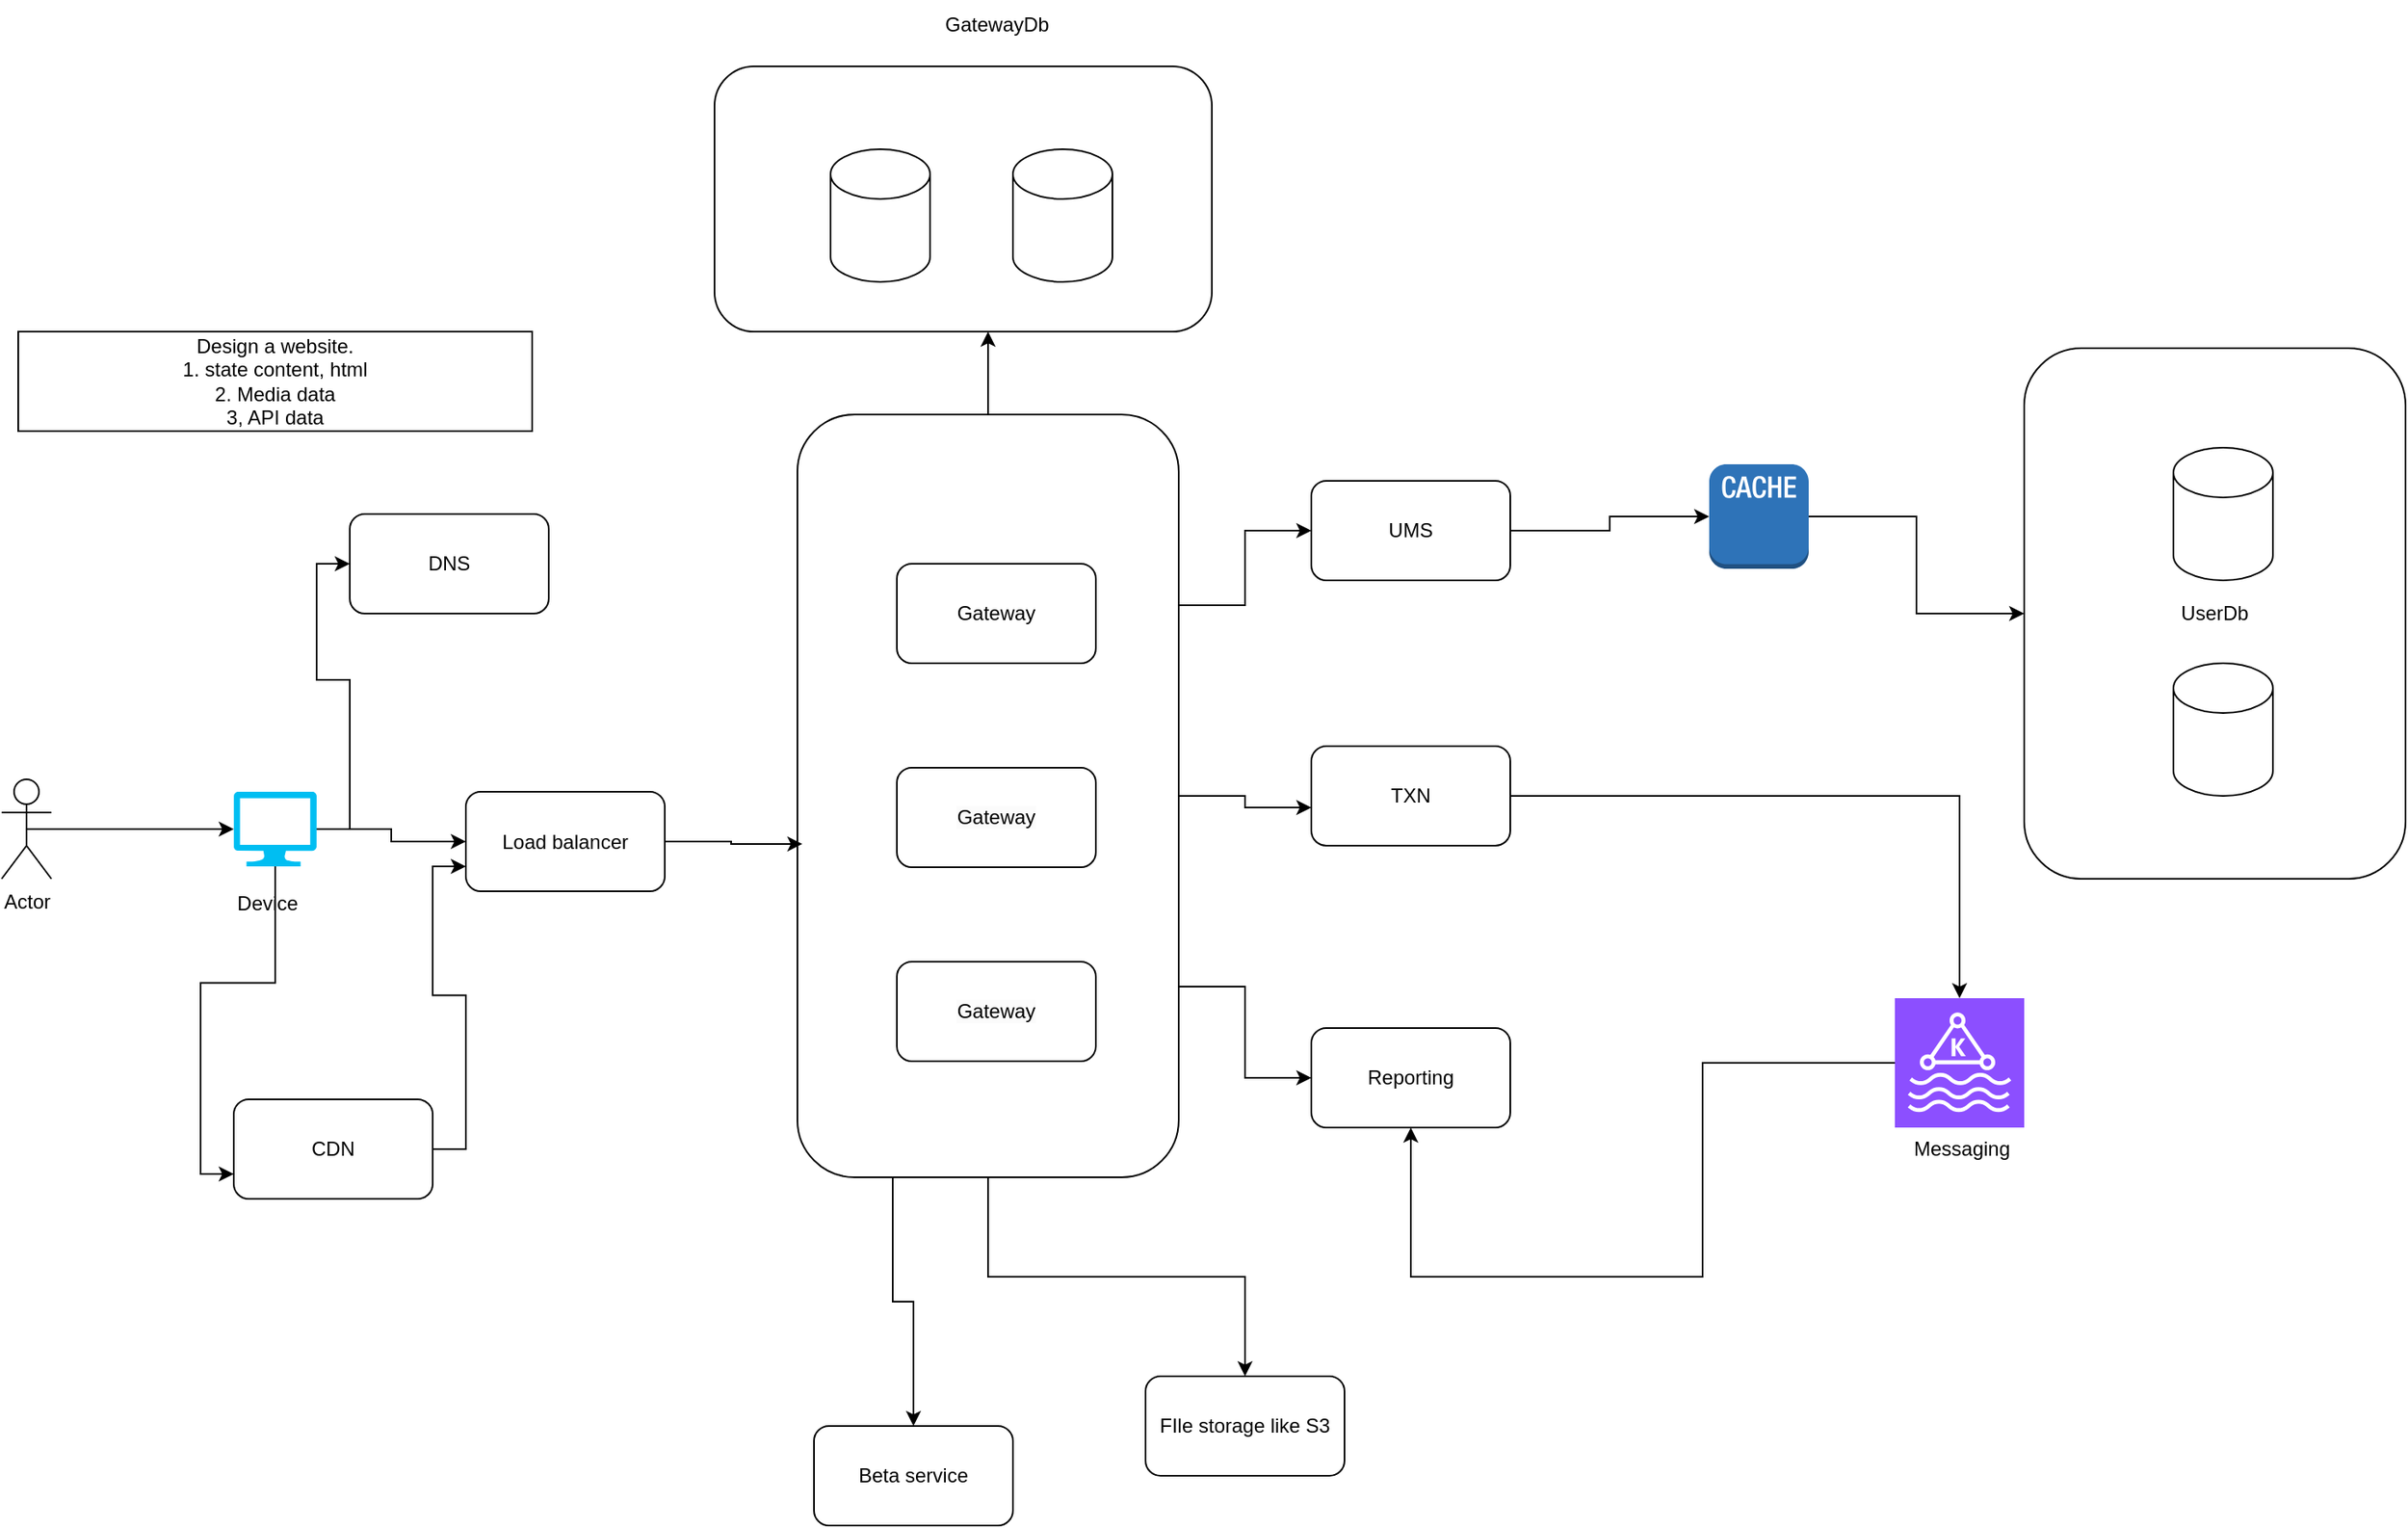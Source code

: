<mxfile version="24.8.9">
  <diagram name="Page-1" id="aBl1eU1t2rR7vrhwCB_T">
    <mxGraphModel dx="2083" dy="2138" grid="1" gridSize="10" guides="1" tooltips="1" connect="1" arrows="1" fold="1" page="1" pageScale="1" pageWidth="850" pageHeight="1100" math="0" shadow="0">
      <root>
        <mxCell id="0" />
        <mxCell id="1" parent="0" />
        <mxCell id="cLRQNobyH-uPPng4tvMj-36" value="" style="rounded=1;whiteSpace=wrap;html=1;" parent="1" vertex="1">
          <mxGeometry x="500" y="-90" width="300" height="160" as="geometry" />
        </mxCell>
        <mxCell id="cLRQNobyH-uPPng4tvMj-23" style="edgeStyle=orthogonalEdgeStyle;rounded=0;orthogonalLoop=1;jettySize=auto;html=1;exitX=1;exitY=0.25;exitDx=0;exitDy=0;entryX=0;entryY=0.5;entryDx=0;entryDy=0;" parent="1" source="cLRQNobyH-uPPng4tvMj-13" target="cLRQNobyH-uPPng4tvMj-15" edge="1">
          <mxGeometry relative="1" as="geometry" />
        </mxCell>
        <mxCell id="cLRQNobyH-uPPng4tvMj-24" style="edgeStyle=orthogonalEdgeStyle;rounded=0;orthogonalLoop=1;jettySize=auto;html=1;exitX=1;exitY=0.75;exitDx=0;exitDy=0;entryX=0;entryY=0.5;entryDx=0;entryDy=0;" parent="1" source="cLRQNobyH-uPPng4tvMj-13" target="cLRQNobyH-uPPng4tvMj-17" edge="1">
          <mxGeometry relative="1" as="geometry" />
        </mxCell>
        <mxCell id="cLRQNobyH-uPPng4tvMj-34" style="edgeStyle=orthogonalEdgeStyle;rounded=0;orthogonalLoop=1;jettySize=auto;html=1;" parent="1" source="cLRQNobyH-uPPng4tvMj-13" edge="1">
          <mxGeometry relative="1" as="geometry">
            <mxPoint x="665" y="70" as="targetPoint" />
          </mxGeometry>
        </mxCell>
        <mxCell id="cLRQNobyH-uPPng4tvMj-47" style="edgeStyle=orthogonalEdgeStyle;rounded=0;orthogonalLoop=1;jettySize=auto;html=1;" parent="1" source="cLRQNobyH-uPPng4tvMj-13" target="cLRQNobyH-uPPng4tvMj-46" edge="1">
          <mxGeometry relative="1" as="geometry" />
        </mxCell>
        <mxCell id="cLRQNobyH-uPPng4tvMj-49" style="edgeStyle=orthogonalEdgeStyle;rounded=0;orthogonalLoop=1;jettySize=auto;html=1;exitX=0.25;exitY=1;exitDx=0;exitDy=0;" parent="1" source="cLRQNobyH-uPPng4tvMj-13" target="cLRQNobyH-uPPng4tvMj-48" edge="1">
          <mxGeometry relative="1" as="geometry" />
        </mxCell>
        <mxCell id="cLRQNobyH-uPPng4tvMj-13" value="" style="rounded=1;whiteSpace=wrap;html=1;" parent="1" vertex="1">
          <mxGeometry x="550" y="120" width="230" height="460" as="geometry" />
        </mxCell>
        <mxCell id="cLRQNobyH-uPPng4tvMj-1" value="Design a website.&lt;div&gt;1. state content, html&lt;/div&gt;&lt;div&gt;2. Media data&lt;/div&gt;&lt;div&gt;3, API data&lt;/div&gt;" style="rounded=0;whiteSpace=wrap;html=1;" parent="1" vertex="1">
          <mxGeometry x="80" y="70" width="310" height="60" as="geometry" />
        </mxCell>
        <mxCell id="cLRQNobyH-uPPng4tvMj-2" value="Actor" style="shape=umlActor;verticalLabelPosition=bottom;verticalAlign=top;html=1;outlineConnect=0;" parent="1" vertex="1">
          <mxGeometry x="70" y="340" width="30" height="60" as="geometry" />
        </mxCell>
        <mxCell id="cLRQNobyH-uPPng4tvMj-27" style="edgeStyle=orthogonalEdgeStyle;rounded=0;orthogonalLoop=1;jettySize=auto;html=1;entryX=0;entryY=0.5;entryDx=0;entryDy=0;" parent="1" source="cLRQNobyH-uPPng4tvMj-3" target="cLRQNobyH-uPPng4tvMj-26" edge="1">
          <mxGeometry relative="1" as="geometry">
            <Array as="points">
              <mxPoint x="280" y="370" />
              <mxPoint x="280" y="280" />
              <mxPoint x="260" y="280" />
              <mxPoint x="260" y="210" />
            </Array>
          </mxGeometry>
        </mxCell>
        <mxCell id="cLRQNobyH-uPPng4tvMj-28" style="edgeStyle=orthogonalEdgeStyle;rounded=0;orthogonalLoop=1;jettySize=auto;html=1;" parent="1" source="cLRQNobyH-uPPng4tvMj-3" target="cLRQNobyH-uPPng4tvMj-6" edge="1">
          <mxGeometry relative="1" as="geometry" />
        </mxCell>
        <mxCell id="cLRQNobyH-uPPng4tvMj-44" style="edgeStyle=orthogonalEdgeStyle;rounded=0;orthogonalLoop=1;jettySize=auto;html=1;exitX=0.5;exitY=1;exitDx=0;exitDy=0;exitPerimeter=0;entryX=0;entryY=0.75;entryDx=0;entryDy=0;" parent="1" source="cLRQNobyH-uPPng4tvMj-3" target="cLRQNobyH-uPPng4tvMj-43" edge="1">
          <mxGeometry relative="1" as="geometry" />
        </mxCell>
        <mxCell id="cLRQNobyH-uPPng4tvMj-3" value="" style="verticalLabelPosition=bottom;html=1;verticalAlign=top;align=center;strokeColor=none;fillColor=#00BEF2;shape=mxgraph.azure.computer;pointerEvents=1;" parent="1" vertex="1">
          <mxGeometry x="210" y="347.5" width="50" height="45" as="geometry" />
        </mxCell>
        <mxCell id="cLRQNobyH-uPPng4tvMj-4" style="edgeStyle=orthogonalEdgeStyle;rounded=0;orthogonalLoop=1;jettySize=auto;html=1;exitX=0.5;exitY=0.5;exitDx=0;exitDy=0;exitPerimeter=0;entryX=0;entryY=0.5;entryDx=0;entryDy=0;entryPerimeter=0;" parent="1" source="cLRQNobyH-uPPng4tvMj-2" target="cLRQNobyH-uPPng4tvMj-3" edge="1">
          <mxGeometry relative="1" as="geometry" />
        </mxCell>
        <mxCell id="cLRQNobyH-uPPng4tvMj-5" value="Device" style="text;html=1;align=center;verticalAlign=middle;resizable=0;points=[];autosize=1;strokeColor=none;fillColor=none;" parent="1" vertex="1">
          <mxGeometry x="200" y="400" width="60" height="30" as="geometry" />
        </mxCell>
        <mxCell id="cLRQNobyH-uPPng4tvMj-10" style="edgeStyle=orthogonalEdgeStyle;rounded=0;orthogonalLoop=1;jettySize=auto;html=1;exitX=1;exitY=0.5;exitDx=0;exitDy=0;entryX=0.013;entryY=0.563;entryDx=0;entryDy=0;entryPerimeter=0;" parent="1" source="cLRQNobyH-uPPng4tvMj-6" target="cLRQNobyH-uPPng4tvMj-13" edge="1">
          <mxGeometry relative="1" as="geometry" />
        </mxCell>
        <mxCell id="cLRQNobyH-uPPng4tvMj-6" value="Load balancer" style="rounded=1;whiteSpace=wrap;html=1;" parent="1" vertex="1">
          <mxGeometry x="350" y="347.5" width="120" height="60" as="geometry" />
        </mxCell>
        <mxCell id="cLRQNobyH-uPPng4tvMj-7" value="Gateway" style="rounded=1;whiteSpace=wrap;html=1;" parent="1" vertex="1">
          <mxGeometry x="610" y="210" width="120" height="60" as="geometry" />
        </mxCell>
        <mxCell id="cLRQNobyH-uPPng4tvMj-8" value="&lt;span style=&quot;caret-color: rgb(0, 0, 0); color: rgb(0, 0, 0); font-family: Helvetica; font-size: 12px; font-style: normal; font-variant-caps: normal; font-weight: 400; letter-spacing: normal; orphans: auto; text-align: center; text-indent: 0px; text-transform: none; white-space: normal; widows: auto; word-spacing: 0px; -webkit-text-stroke-width: 0px; background-color: rgb(251, 251, 251); text-decoration: none; display: inline !important; float: none;&quot;&gt;Gateway&lt;/span&gt;" style="rounded=1;whiteSpace=wrap;html=1;" parent="1" vertex="1">
          <mxGeometry x="610" y="333" width="120" height="60" as="geometry" />
        </mxCell>
        <mxCell id="cLRQNobyH-uPPng4tvMj-9" value="&lt;span style=&quot;caret-color: rgb(0, 0, 0); color: rgb(0, 0, 0); font-family: Helvetica; font-size: 12px; font-style: normal; font-variant-caps: normal; font-weight: 400; letter-spacing: normal; orphans: auto; text-align: center; text-indent: 0px; text-transform: none; white-space: normal; widows: auto; word-spacing: 0px; -webkit-text-stroke-width: 0px; background-color: rgb(251, 251, 251); text-decoration: none; display: inline !important; float: none;&quot;&gt;Gateway&lt;/span&gt;" style="rounded=1;whiteSpace=wrap;html=1;" parent="1" vertex="1">
          <mxGeometry x="610" y="450" width="120" height="60" as="geometry" />
        </mxCell>
        <mxCell id="cLRQNobyH-uPPng4tvMj-15" value="UMS" style="rounded=1;whiteSpace=wrap;html=1;" parent="1" vertex="1">
          <mxGeometry x="860" y="160" width="120" height="60" as="geometry" />
        </mxCell>
        <mxCell id="cLRQNobyH-uPPng4tvMj-40" style="edgeStyle=orthogonalEdgeStyle;rounded=0;orthogonalLoop=1;jettySize=auto;html=1;" parent="1" source="cLRQNobyH-uPPng4tvMj-16" target="cLRQNobyH-uPPng4tvMj-39" edge="1">
          <mxGeometry relative="1" as="geometry" />
        </mxCell>
        <mxCell id="cLRQNobyH-uPPng4tvMj-16" value="TXN" style="rounded=1;whiteSpace=wrap;html=1;" parent="1" vertex="1">
          <mxGeometry x="860" y="320" width="120" height="60" as="geometry" />
        </mxCell>
        <mxCell id="cLRQNobyH-uPPng4tvMj-17" value="Reporting" style="rounded=1;whiteSpace=wrap;html=1;" parent="1" vertex="1">
          <mxGeometry x="860" y="490" width="120" height="60" as="geometry" />
        </mxCell>
        <mxCell id="cLRQNobyH-uPPng4tvMj-22" style="edgeStyle=orthogonalEdgeStyle;rounded=0;orthogonalLoop=1;jettySize=auto;html=1;entryX=0;entryY=0.617;entryDx=0;entryDy=0;entryPerimeter=0;" parent="1" source="cLRQNobyH-uPPng4tvMj-13" target="cLRQNobyH-uPPng4tvMj-16" edge="1">
          <mxGeometry relative="1" as="geometry" />
        </mxCell>
        <mxCell id="cLRQNobyH-uPPng4tvMj-26" value="DNS" style="rounded=1;whiteSpace=wrap;html=1;" parent="1" vertex="1">
          <mxGeometry x="280" y="180" width="120" height="60" as="geometry" />
        </mxCell>
        <mxCell id="cLRQNobyH-uPPng4tvMj-33" style="edgeStyle=orthogonalEdgeStyle;rounded=0;orthogonalLoop=1;jettySize=auto;html=1;" parent="1" source="cLRQNobyH-uPPng4tvMj-30" target="cLRQNobyH-uPPng4tvMj-20" edge="1">
          <mxGeometry relative="1" as="geometry" />
        </mxCell>
        <mxCell id="cLRQNobyH-uPPng4tvMj-30" value="" style="outlineConnect=0;dashed=0;verticalLabelPosition=bottom;verticalAlign=top;align=center;html=1;shape=mxgraph.aws3.cache_node;fillColor=#2E73B8;gradientColor=none;" parent="1" vertex="1">
          <mxGeometry x="1100" y="150" width="60" height="63" as="geometry" />
        </mxCell>
        <mxCell id="cLRQNobyH-uPPng4tvMj-31" value="" style="group" parent="1" vertex="1" connectable="0">
          <mxGeometry x="1290" y="80" width="230" height="320" as="geometry" />
        </mxCell>
        <mxCell id="cLRQNobyH-uPPng4tvMj-20" value="UserDb" style="rounded=1;whiteSpace=wrap;html=1;" parent="cLRQNobyH-uPPng4tvMj-31" vertex="1">
          <mxGeometry width="230" height="320" as="geometry" />
        </mxCell>
        <mxCell id="cLRQNobyH-uPPng4tvMj-18" value="" style="shape=cylinder3;whiteSpace=wrap;html=1;boundedLbl=1;backgroundOutline=1;size=15;" parent="cLRQNobyH-uPPng4tvMj-31" vertex="1">
          <mxGeometry x="90" y="60" width="60" height="80" as="geometry" />
        </mxCell>
        <mxCell id="cLRQNobyH-uPPng4tvMj-19" value="" style="shape=cylinder3;whiteSpace=wrap;html=1;boundedLbl=1;backgroundOutline=1;size=15;" parent="cLRQNobyH-uPPng4tvMj-31" vertex="1">
          <mxGeometry x="90" y="190" width="60" height="80" as="geometry" />
        </mxCell>
        <mxCell id="cLRQNobyH-uPPng4tvMj-32" style="edgeStyle=orthogonalEdgeStyle;rounded=0;orthogonalLoop=1;jettySize=auto;html=1;entryX=0;entryY=0.5;entryDx=0;entryDy=0;entryPerimeter=0;" parent="1" source="cLRQNobyH-uPPng4tvMj-15" target="cLRQNobyH-uPPng4tvMj-30" edge="1">
          <mxGeometry relative="1" as="geometry" />
        </mxCell>
        <mxCell id="cLRQNobyH-uPPng4tvMj-35" value="" style="shape=cylinder3;whiteSpace=wrap;html=1;boundedLbl=1;backgroundOutline=1;size=15;" parent="1" vertex="1">
          <mxGeometry x="570" y="-40" width="60" height="80" as="geometry" />
        </mxCell>
        <mxCell id="cLRQNobyH-uPPng4tvMj-37" value="" style="shape=cylinder3;whiteSpace=wrap;html=1;boundedLbl=1;backgroundOutline=1;size=15;" parent="1" vertex="1">
          <mxGeometry x="680" y="-40" width="60" height="80" as="geometry" />
        </mxCell>
        <mxCell id="cLRQNobyH-uPPng4tvMj-38" value="GatewayDb" style="text;html=1;align=center;verticalAlign=middle;resizable=0;points=[];autosize=1;strokeColor=none;fillColor=none;" parent="1" vertex="1">
          <mxGeometry x="625" y="-130" width="90" height="30" as="geometry" />
        </mxCell>
        <mxCell id="cLRQNobyH-uPPng4tvMj-41" style="edgeStyle=orthogonalEdgeStyle;rounded=0;orthogonalLoop=1;jettySize=auto;html=1;entryX=0.5;entryY=1;entryDx=0;entryDy=0;" parent="1" source="cLRQNobyH-uPPng4tvMj-39" target="cLRQNobyH-uPPng4tvMj-17" edge="1">
          <mxGeometry relative="1" as="geometry">
            <Array as="points">
              <mxPoint x="1096" y="511" />
              <mxPoint x="1096" y="640" />
              <mxPoint x="920" y="640" />
            </Array>
          </mxGeometry>
        </mxCell>
        <mxCell id="cLRQNobyH-uPPng4tvMj-39" value="" style="sketch=0;points=[[0,0,0],[0.25,0,0],[0.5,0,0],[0.75,0,0],[1,0,0],[0,1,0],[0.25,1,0],[0.5,1,0],[0.75,1,0],[1,1,0],[0,0.25,0],[0,0.5,0],[0,0.75,0],[1,0.25,0],[1,0.5,0],[1,0.75,0]];outlineConnect=0;fontColor=#232F3E;fillColor=#8C4FFF;strokeColor=#ffffff;dashed=0;verticalLabelPosition=bottom;verticalAlign=top;align=center;html=1;fontSize=12;fontStyle=0;aspect=fixed;shape=mxgraph.aws4.resourceIcon;resIcon=mxgraph.aws4.managed_streaming_for_kafka;" parent="1" vertex="1">
          <mxGeometry x="1212" y="472" width="78" height="78" as="geometry" />
        </mxCell>
        <mxCell id="cLRQNobyH-uPPng4tvMj-42" value="Messaging" style="text;html=1;align=center;verticalAlign=middle;resizable=0;points=[];autosize=1;strokeColor=none;fillColor=none;" parent="1" vertex="1">
          <mxGeometry x="1212" y="548" width="80" height="30" as="geometry" />
        </mxCell>
        <mxCell id="cLRQNobyH-uPPng4tvMj-45" style="edgeStyle=orthogonalEdgeStyle;rounded=0;orthogonalLoop=1;jettySize=auto;html=1;entryX=0;entryY=0.75;entryDx=0;entryDy=0;" parent="1" source="cLRQNobyH-uPPng4tvMj-43" target="cLRQNobyH-uPPng4tvMj-6" edge="1">
          <mxGeometry relative="1" as="geometry" />
        </mxCell>
        <mxCell id="cLRQNobyH-uPPng4tvMj-43" value="CDN" style="rounded=1;whiteSpace=wrap;html=1;" parent="1" vertex="1">
          <mxGeometry x="210" y="533" width="120" height="60" as="geometry" />
        </mxCell>
        <mxCell id="cLRQNobyH-uPPng4tvMj-46" value="FIle storage like S3" style="rounded=1;whiteSpace=wrap;html=1;" parent="1" vertex="1">
          <mxGeometry x="760" y="700" width="120" height="60" as="geometry" />
        </mxCell>
        <mxCell id="cLRQNobyH-uPPng4tvMj-48" value="Beta service" style="rounded=1;whiteSpace=wrap;html=1;" parent="1" vertex="1">
          <mxGeometry x="560" y="730" width="120" height="60" as="geometry" />
        </mxCell>
      </root>
    </mxGraphModel>
  </diagram>
</mxfile>
